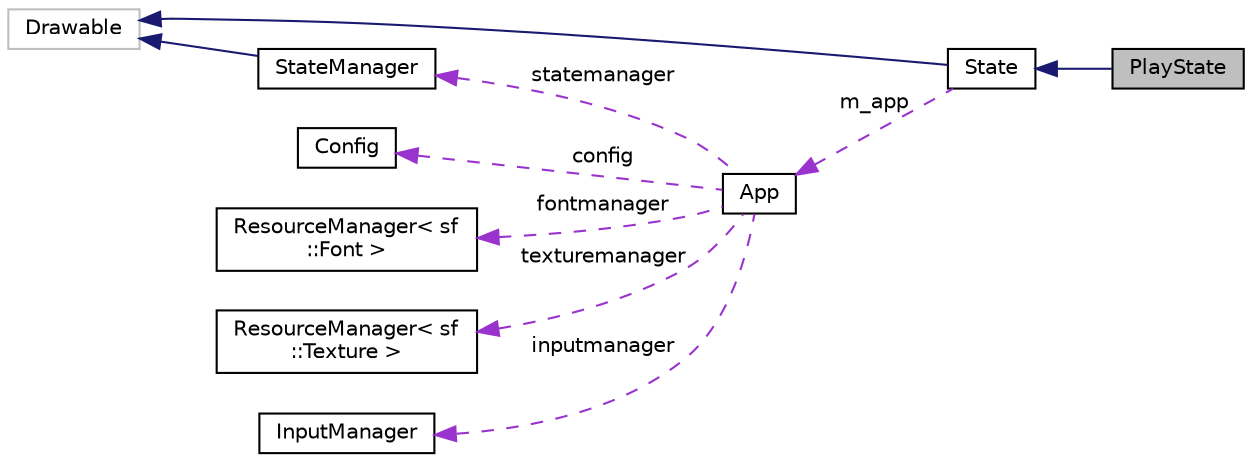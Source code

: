 digraph "PlayState"
{
  edge [fontname="Helvetica",fontsize="10",labelfontname="Helvetica",labelfontsize="10"];
  node [fontname="Helvetica",fontsize="10",shape=record];
  rankdir="LR";
  Node1 [label="PlayState",height=0.2,width=0.4,color="black", fillcolor="grey75", style="filled" fontcolor="black"];
  Node2 -> Node1 [dir="back",color="midnightblue",fontsize="10",style="solid",fontname="Helvetica"];
  Node2 [label="State",height=0.2,width=0.4,color="black", fillcolor="white", style="filled",URL="$class_state.html"];
  Node3 -> Node2 [dir="back",color="midnightblue",fontsize="10",style="solid",fontname="Helvetica"];
  Node3 [label="Drawable",height=0.2,width=0.4,color="grey75", fillcolor="white", style="filled"];
  Node4 -> Node2 [dir="back",color="darkorchid3",fontsize="10",style="dashed",label=" m_app" ,fontname="Helvetica"];
  Node4 [label="App",height=0.2,width=0.4,color="black", fillcolor="white", style="filled",URL="$class_app.html"];
  Node5 -> Node4 [dir="back",color="darkorchid3",fontsize="10",style="dashed",label=" config" ,fontname="Helvetica"];
  Node5 [label="Config",height=0.2,width=0.4,color="black", fillcolor="white", style="filled",URL="$class_config.html"];
  Node6 -> Node4 [dir="back",color="darkorchid3",fontsize="10",style="dashed",label=" fontmanager" ,fontname="Helvetica"];
  Node6 [label="ResourceManager\< sf\l::Font \>",height=0.2,width=0.4,color="black", fillcolor="white", style="filled",URL="$class_resource_manager.html"];
  Node7 -> Node4 [dir="back",color="darkorchid3",fontsize="10",style="dashed",label=" statemanager" ,fontname="Helvetica"];
  Node7 [label="StateManager",height=0.2,width=0.4,color="black", fillcolor="white", style="filled",URL="$class_state_manager.html"];
  Node3 -> Node7 [dir="back",color="midnightblue",fontsize="10",style="solid",fontname="Helvetica"];
  Node8 -> Node4 [dir="back",color="darkorchid3",fontsize="10",style="dashed",label=" texturemanager" ,fontname="Helvetica"];
  Node8 [label="ResourceManager\< sf\l::Texture \>",height=0.2,width=0.4,color="black", fillcolor="white", style="filled",URL="$class_resource_manager.html"];
  Node9 -> Node4 [dir="back",color="darkorchid3",fontsize="10",style="dashed",label=" inputmanager" ,fontname="Helvetica"];
  Node9 [label="InputManager",height=0.2,width=0.4,color="black", fillcolor="white", style="filled",URL="$class_input_manager.html"];
}
